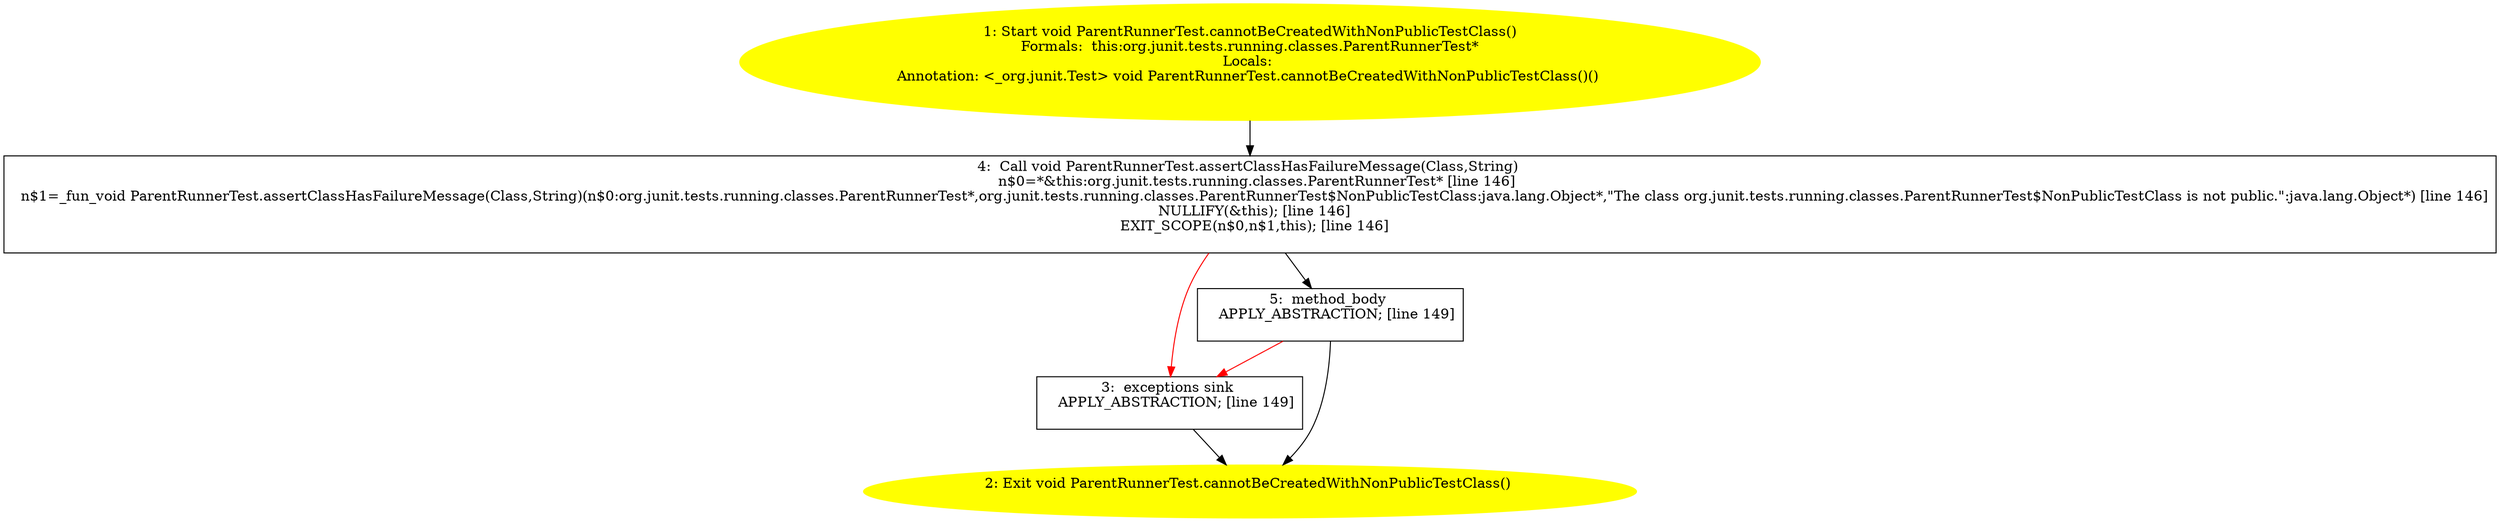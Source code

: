 /* @generated */
digraph cfg {
"org.junit.tests.running.classes.ParentRunnerTest.cannotBeCreatedWithNonPublicTestClass():void.633cb45c3e68cfd79d1a7394a63f9c6b_1" [label="1: Start void ParentRunnerTest.cannotBeCreatedWithNonPublicTestClass()\nFormals:  this:org.junit.tests.running.classes.ParentRunnerTest*\nLocals: \nAnnotation: <_org.junit.Test> void ParentRunnerTest.cannotBeCreatedWithNonPublicTestClass()() \n  " color=yellow style=filled]
	

	 "org.junit.tests.running.classes.ParentRunnerTest.cannotBeCreatedWithNonPublicTestClass():void.633cb45c3e68cfd79d1a7394a63f9c6b_1" -> "org.junit.tests.running.classes.ParentRunnerTest.cannotBeCreatedWithNonPublicTestClass():void.633cb45c3e68cfd79d1a7394a63f9c6b_4" ;
"org.junit.tests.running.classes.ParentRunnerTest.cannotBeCreatedWithNonPublicTestClass():void.633cb45c3e68cfd79d1a7394a63f9c6b_2" [label="2: Exit void ParentRunnerTest.cannotBeCreatedWithNonPublicTestClass() \n  " color=yellow style=filled]
	

"org.junit.tests.running.classes.ParentRunnerTest.cannotBeCreatedWithNonPublicTestClass():void.633cb45c3e68cfd79d1a7394a63f9c6b_3" [label="3:  exceptions sink \n   APPLY_ABSTRACTION; [line 149]\n " shape="box"]
	

	 "org.junit.tests.running.classes.ParentRunnerTest.cannotBeCreatedWithNonPublicTestClass():void.633cb45c3e68cfd79d1a7394a63f9c6b_3" -> "org.junit.tests.running.classes.ParentRunnerTest.cannotBeCreatedWithNonPublicTestClass():void.633cb45c3e68cfd79d1a7394a63f9c6b_2" ;
"org.junit.tests.running.classes.ParentRunnerTest.cannotBeCreatedWithNonPublicTestClass():void.633cb45c3e68cfd79d1a7394a63f9c6b_4" [label="4:  Call void ParentRunnerTest.assertClassHasFailureMessage(Class,String) \n   n$0=*&this:org.junit.tests.running.classes.ParentRunnerTest* [line 146]\n  n$1=_fun_void ParentRunnerTest.assertClassHasFailureMessage(Class,String)(n$0:org.junit.tests.running.classes.ParentRunnerTest*,org.junit.tests.running.classes.ParentRunnerTest$NonPublicTestClass:java.lang.Object*,\"The class org.junit.tests.running.classes.ParentRunnerTest$NonPublicTestClass is not public.\":java.lang.Object*) [line 146]\n  NULLIFY(&this); [line 146]\n  EXIT_SCOPE(n$0,n$1,this); [line 146]\n " shape="box"]
	

	 "org.junit.tests.running.classes.ParentRunnerTest.cannotBeCreatedWithNonPublicTestClass():void.633cb45c3e68cfd79d1a7394a63f9c6b_4" -> "org.junit.tests.running.classes.ParentRunnerTest.cannotBeCreatedWithNonPublicTestClass():void.633cb45c3e68cfd79d1a7394a63f9c6b_5" ;
	 "org.junit.tests.running.classes.ParentRunnerTest.cannotBeCreatedWithNonPublicTestClass():void.633cb45c3e68cfd79d1a7394a63f9c6b_4" -> "org.junit.tests.running.classes.ParentRunnerTest.cannotBeCreatedWithNonPublicTestClass():void.633cb45c3e68cfd79d1a7394a63f9c6b_3" [color="red" ];
"org.junit.tests.running.classes.ParentRunnerTest.cannotBeCreatedWithNonPublicTestClass():void.633cb45c3e68cfd79d1a7394a63f9c6b_5" [label="5:  method_body \n   APPLY_ABSTRACTION; [line 149]\n " shape="box"]
	

	 "org.junit.tests.running.classes.ParentRunnerTest.cannotBeCreatedWithNonPublicTestClass():void.633cb45c3e68cfd79d1a7394a63f9c6b_5" -> "org.junit.tests.running.classes.ParentRunnerTest.cannotBeCreatedWithNonPublicTestClass():void.633cb45c3e68cfd79d1a7394a63f9c6b_2" ;
	 "org.junit.tests.running.classes.ParentRunnerTest.cannotBeCreatedWithNonPublicTestClass():void.633cb45c3e68cfd79d1a7394a63f9c6b_5" -> "org.junit.tests.running.classes.ParentRunnerTest.cannotBeCreatedWithNonPublicTestClass():void.633cb45c3e68cfd79d1a7394a63f9c6b_3" [color="red" ];
}
